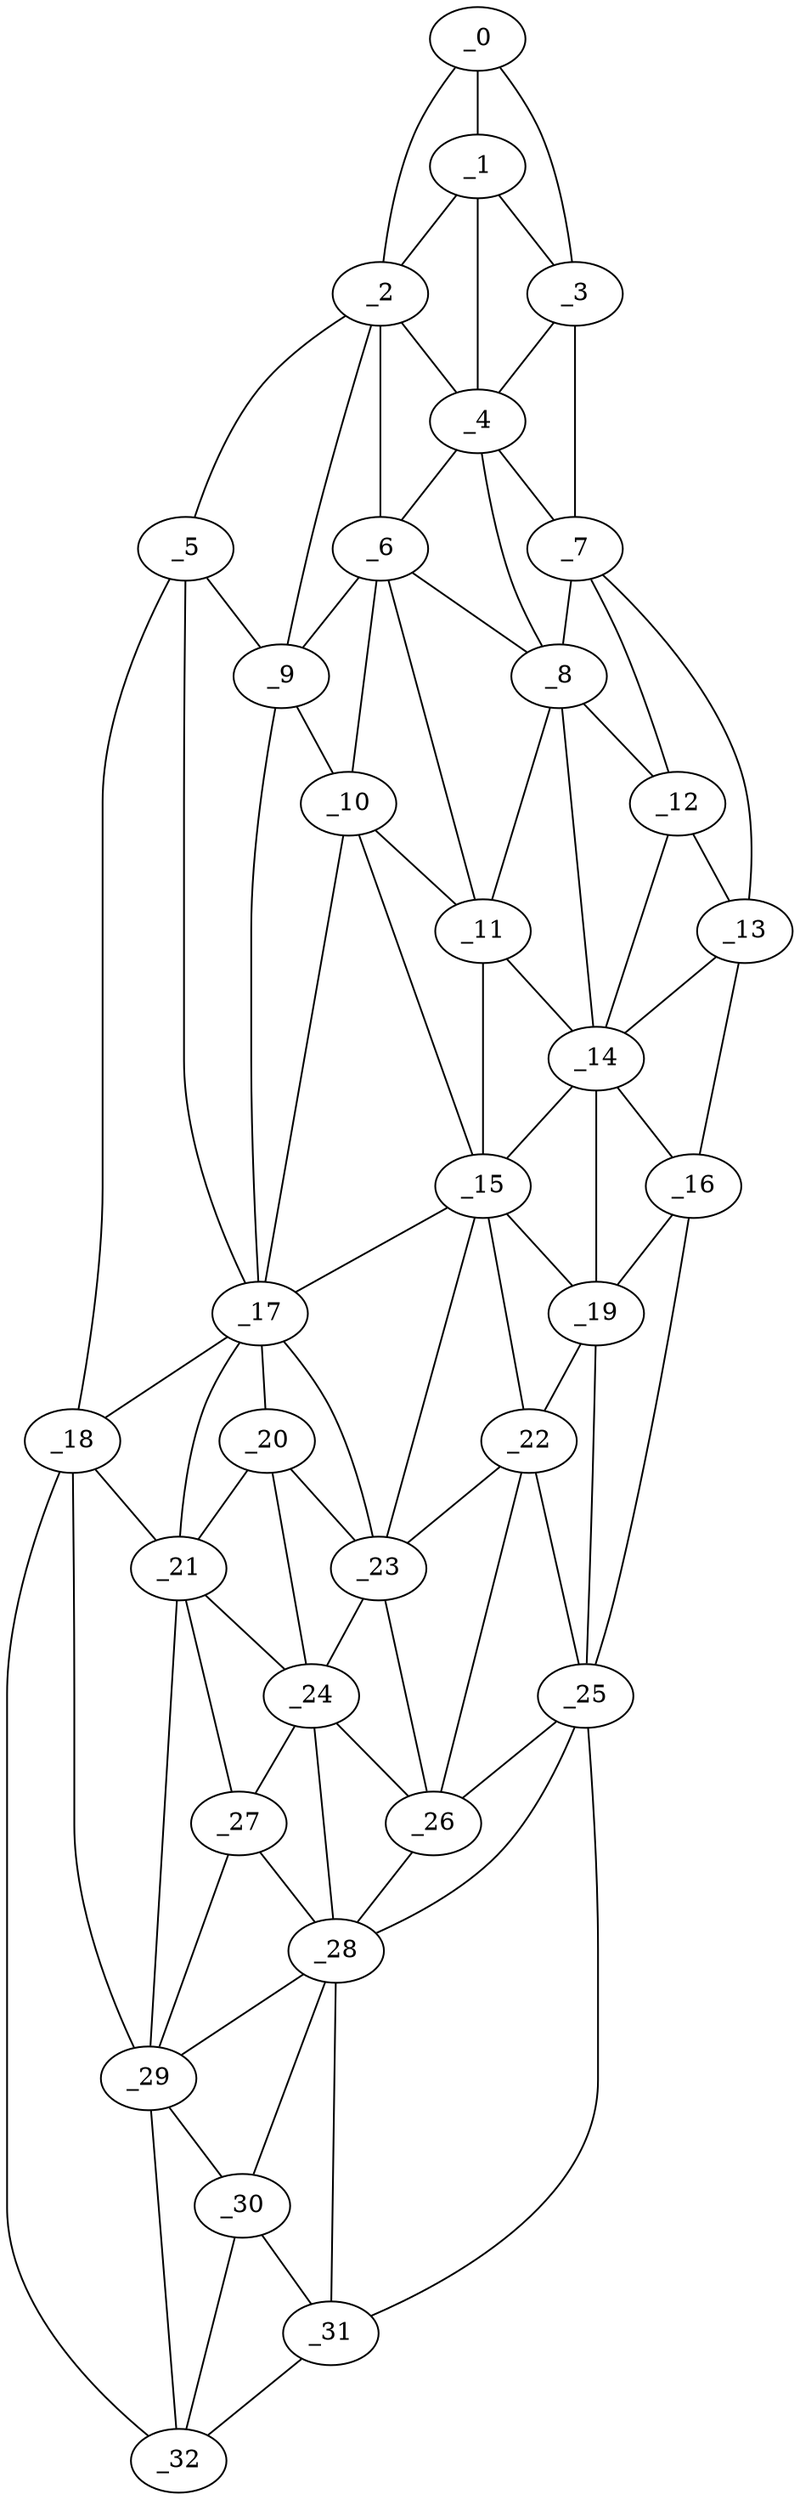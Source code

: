 graph "obj8__250.gxl" {
	_0	 [x=9,
		y=26];
	_1	 [x=15,
		y=31];
	_0 -- _1	 [valence=2];
	_2	 [x=16,
		y=48];
	_0 -- _2	 [valence=1];
	_3	 [x=22,
		y=21];
	_0 -- _3	 [valence=1];
	_1 -- _2	 [valence=2];
	_1 -- _3	 [valence=2];
	_4	 [x=29,
		y=29];
	_1 -- _4	 [valence=2];
	_2 -- _4	 [valence=2];
	_5	 [x=34,
		y=87];
	_2 -- _5	 [valence=1];
	_6	 [x=37,
		y=53];
	_2 -- _6	 [valence=2];
	_9	 [x=43,
		y=64];
	_2 -- _9	 [valence=1];
	_3 -- _4	 [valence=2];
	_7	 [x=41,
		y=18];
	_3 -- _7	 [valence=1];
	_4 -- _6	 [valence=2];
	_4 -- _7	 [valence=2];
	_8	 [x=41,
		y=35];
	_4 -- _8	 [valence=2];
	_5 -- _9	 [valence=2];
	_17	 [x=64,
		y=71];
	_5 -- _17	 [valence=2];
	_18	 [x=64,
		y=99];
	_5 -- _18	 [valence=1];
	_6 -- _8	 [valence=2];
	_6 -- _9	 [valence=1];
	_10	 [x=45,
		y=59];
	_6 -- _10	 [valence=1];
	_11	 [x=46,
		y=42];
	_6 -- _11	 [valence=2];
	_7 -- _8	 [valence=2];
	_12	 [x=47,
		y=18];
	_7 -- _12	 [valence=2];
	_13	 [x=51,
		y=17];
	_7 -- _13	 [valence=1];
	_8 -- _11	 [valence=1];
	_8 -- _12	 [valence=1];
	_14	 [x=54,
		y=28];
	_8 -- _14	 [valence=2];
	_9 -- _10	 [valence=2];
	_9 -- _17	 [valence=1];
	_10 -- _11	 [valence=2];
	_15	 [x=58,
		y=36];
	_10 -- _15	 [valence=2];
	_10 -- _17	 [valence=2];
	_11 -- _14	 [valence=2];
	_11 -- _15	 [valence=2];
	_12 -- _13	 [valence=1];
	_12 -- _14	 [valence=2];
	_13 -- _14	 [valence=2];
	_16	 [x=62,
		y=21];
	_13 -- _16	 [valence=1];
	_14 -- _15	 [valence=2];
	_14 -- _16	 [valence=1];
	_19	 [x=67,
		y=26];
	_14 -- _19	 [valence=2];
	_15 -- _17	 [valence=2];
	_15 -- _19	 [valence=1];
	_22	 [x=82,
		y=42];
	_15 -- _22	 [valence=2];
	_23	 [x=82,
		y=51];
	_15 -- _23	 [valence=2];
	_16 -- _19	 [valence=2];
	_25	 [x=83,
		y=35];
	_16 -- _25	 [valence=1];
	_17 -- _18	 [valence=1];
	_20	 [x=74,
		y=70];
	_17 -- _20	 [valence=2];
	_21	 [x=76,
		y=86];
	_17 -- _21	 [valence=2];
	_17 -- _23	 [valence=2];
	_18 -- _21	 [valence=2];
	_29	 [x=97,
		y=83];
	_18 -- _29	 [valence=1];
	_32	 [x=122,
		y=93];
	_18 -- _32	 [valence=1];
	_19 -- _22	 [valence=2];
	_19 -- _25	 [valence=2];
	_20 -- _21	 [valence=2];
	_20 -- _23	 [valence=2];
	_24	 [x=82,
		y=70];
	_20 -- _24	 [valence=2];
	_21 -- _24	 [valence=2];
	_27	 [x=92,
		y=80];
	_21 -- _27	 [valence=2];
	_21 -- _29	 [valence=2];
	_22 -- _23	 [valence=2];
	_22 -- _25	 [valence=2];
	_26	 [x=88,
		y=50];
	_22 -- _26	 [valence=1];
	_23 -- _24	 [valence=2];
	_23 -- _26	 [valence=2];
	_24 -- _26	 [valence=1];
	_24 -- _27	 [valence=1];
	_28	 [x=97,
		y=54];
	_24 -- _28	 [valence=2];
	_25 -- _26	 [valence=2];
	_25 -- _28	 [valence=2];
	_31	 [x=122,
		y=83];
	_25 -- _31	 [valence=1];
	_26 -- _28	 [valence=1];
	_27 -- _28	 [valence=2];
	_27 -- _29	 [valence=1];
	_28 -- _29	 [valence=1];
	_30	 [x=114,
		y=87];
	_28 -- _30	 [valence=2];
	_28 -- _31	 [valence=1];
	_29 -- _30	 [valence=2];
	_29 -- _32	 [valence=1];
	_30 -- _31	 [valence=2];
	_30 -- _32	 [valence=2];
	_31 -- _32	 [valence=1];
}
